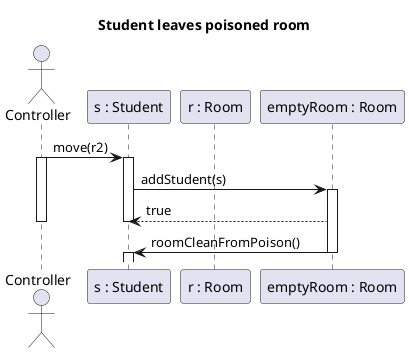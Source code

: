 @startuml student_leave_poison
title Student leaves poisoned room

actor Controller as c
participant "s : Student" as s
participant "r : Room" as r1
participant "emptyRoom : Room" as r2

c -> s : move(r2)
Activate c
Activate s
s -> r2 : addStudent(s)


Activate r2
r2 --> s : true
Deactivate s
Deactivate c
r2 -> s : roomCleanFromPoison()
Deactivate r2
Activate s
Deactivate s


@enduml